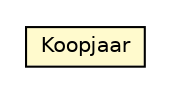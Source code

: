#!/usr/local/bin/dot
#
# Class diagram 
# Generated by UMLGraph version R5_6-24-gf6e263 (http://www.umlgraph.org/)
#

digraph G {
	edge [fontname="Helvetica",fontsize=10,labelfontname="Helvetica",labelfontsize=10];
	node [fontname="Helvetica",fontsize=10,shape=plaintext];
	nodesep=0.25;
	ranksep=0.5;
	// nl.egem.stuf.sector.bg._0204.KDOFund.Koopjaar
	c82325 [label=<<table title="nl.egem.stuf.sector.bg._0204.KDOFund.Koopjaar" border="0" cellborder="1" cellspacing="0" cellpadding="2" port="p" bgcolor="lemonChiffon" href="./KDOFund.Koopjaar.html">
		<tr><td><table border="0" cellspacing="0" cellpadding="1">
<tr><td align="center" balign="center"> Koopjaar </td></tr>
		</table></td></tr>
		</table>>, URL="./KDOFund.Koopjaar.html", fontname="Helvetica", fontcolor="black", fontsize=10.0];
}

